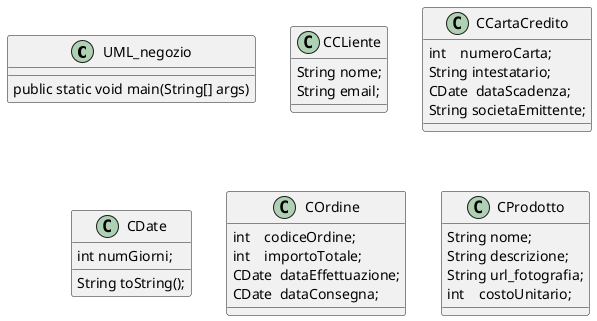 @startuml
class UML_negozio {
    public static void main(String[] args)
}

class CCLiente {
    String nome;
    String email;
}
class CCartaCredito {
    int    numeroCarta;
    String intestatario;
    CDate  dataScadenza;
    String societaEmittente;
}
class CDate {
    int numGiorni;    
    String toString();
}
class COrdine {
    int    codiceOrdine;
    int    importoTotale;
    CDate  dataEffettuazione;
    CDate  dataConsegna;
}
class CProdotto {
    String nome;
    String descrizione;
    String url_fotografia;
    int    costoUnitario;
}


@enduml